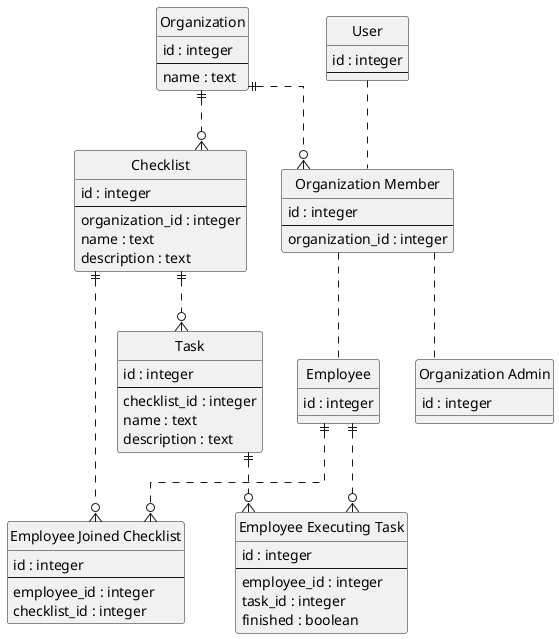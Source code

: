 @startuml

' hide the spot
hide circle

' avoid problems with angled crows feet
skinparam linetype ortho

entity "Organization" as org {
  id : integer
  --
  name : text
}

entity "Checklist" as che {
  id : integer
  --
  organization_id : integer
  name : text
  description : text
}

entity "Task" as tas {
  id : integer
  --
  checklist_id : integer
  name : text
  description : text
}

entity "User" as use {
  id : integer
  --
}

entity "Organization Member" as mem {
  id : integer
  --
  organization_id : integer
}

entity "Organization Admin" as adm {
  id : integer
}

entity "Employee" as emp {
  id : integer
}

entity "Employee Joined Checklist" as e_c {
  id : integer
  --
  employee_id : integer
  checklist_id : integer
}

entity "Employee Executing Task" as e_t {
  id : integer
  --
  employee_id : integer
  task_id : integer
  finished : boolean
}

org ||..o{ che
che ||..o{ tas

use .. mem
mem .. adm
mem .. emp

org ||..o{ mem
emp ||..o{ e_c
che ||..o{ e_c
emp ||..o{ e_t
tas ||..o{ e_t

@enduml
